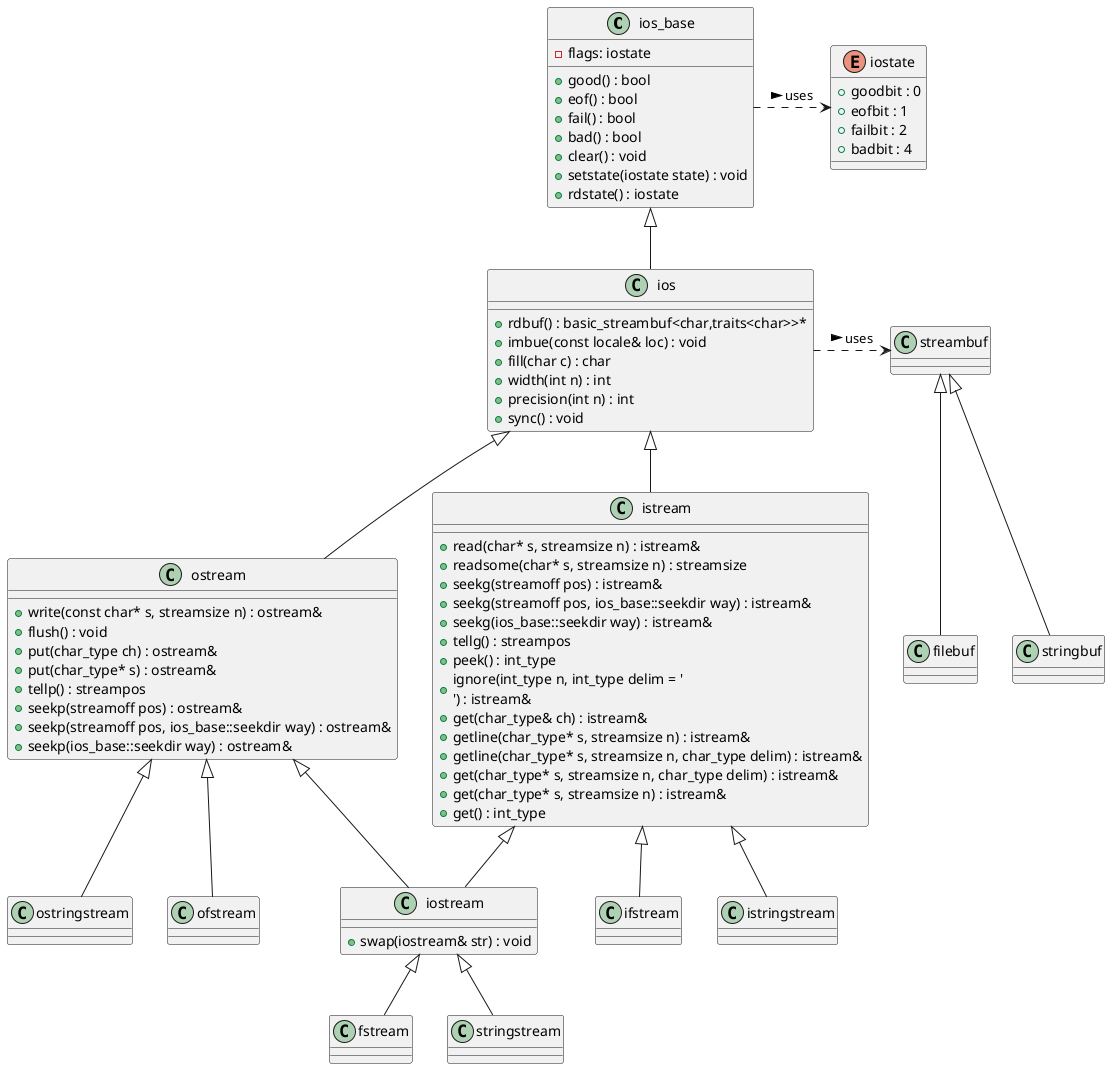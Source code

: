 @startuml
class ios_base {
    +good() : bool
    +eof() : bool
    +fail() : bool
    +bad() : bool
    +clear() : void
    +setstate(iostate state) : void
    +rdstate() : iostate
    -flags: iostate
}

enum iostate {
    +goodbit : 0
    +eofbit : 1
    +failbit : 2
    +badbit : 4
}

class ios {
    +rdbuf() : basic_streambuf<char,traits<char>>*
    +imbue(const locale& loc) : void
    +fill(char c) : char
    +width(int n) : int
    +precision(int n) : int
    +sync() : void
}

class istream {
    +read(char* s, streamsize n) : istream&
    +readsome(char* s, streamsize n) : streamsize
    +seekg(streamoff pos) : istream&
    +seekg(streamoff pos, ios_base::seekdir way) : istream&
    +seekg(ios_base::seekdir way) : istream&
    +tellg() : streampos
    +peek() : int_type
    +ignore(int_type n, int_type delim = '\n') : istream&
    +get(char_type& ch) : istream&
    +getline(char_type* s, streamsize n) : istream&
    +getline(char_type* s, streamsize n, char_type delim) : istream&
    +get(char_type* s, streamsize n, char_type delim) : istream&
    +get(char_type* s, streamsize n) : istream&
    +get() : int_type
}

class ostream {
    +write(const char* s, streamsize n) : ostream&
    +flush() : void
    +put(char_type ch) : ostream&
    +put(char_type* s) : ostream&
    +tellp() : streampos
    +seekp(streamoff pos) : ostream&
    +seekp(streamoff pos, ios_base::seekdir way) : ostream&
    +seekp(ios_base::seekdir way) : ostream&
}

class iostream {
    +swap(iostream& str) : void
}

ios_base <|-- ios
ios <|-- istream
ios <|-- ostream
istream <|-- iostream
ostream <|-- iostream
istream <|-- ifstream
ostream <|-- ofstream
iostream <|-- fstream

istream <|-- istringstream
ostream <|-- ostringstream
iostream <|-- stringstream

streambuf <|-- filebuf
streambuf <|-- stringbuf

ios_base .> iostate : uses >
ios .> streambuf : uses >
@enduml